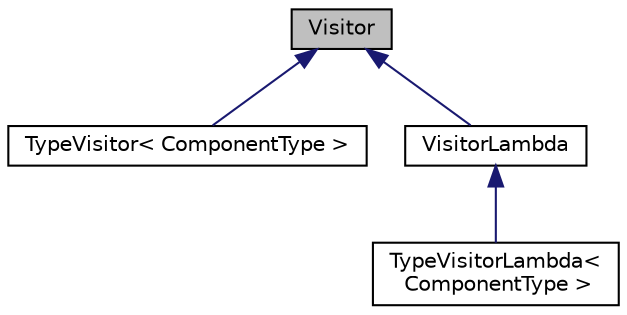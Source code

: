 digraph "Visitor"
{
 // INTERACTIVE_SVG=YES
  edge [fontname="Helvetica",fontsize="10",labelfontname="Helvetica",labelfontsize="10"];
  node [fontname="Helvetica",fontsize="10",shape=record];
  Node0 [label="Visitor",height=0.2,width=0.4,color="black", fillcolor="grey75", style="filled", fontcolor="black"];
  Node0 -> Node1 [dir="back",color="midnightblue",fontsize="10",style="solid",fontname="Helvetica"];
  Node1 [label="TypeVisitor\< ComponentType \>",height=0.2,width=0.4,color="black", fillcolor="white", style="filled",URL="$classTypeVisitor.html"];
  Node0 -> Node2 [dir="back",color="midnightblue",fontsize="10",style="solid",fontname="Helvetica"];
  Node2 [label="VisitorLambda",height=0.2,width=0.4,color="black", fillcolor="white", style="filled",URL="$classVisitorLambda.html",tooltip="Allows using C++11 lambda expressions to set the action to be performed on each node, and also check via a lambda predicate whether the given node needs to be acted upon. "];
  Node2 -> Node3 [dir="back",color="midnightblue",fontsize="10",style="solid",fontname="Helvetica"];
  Node3 [label="TypeVisitorLambda\<\l ComponentType \>",height=0.2,width=0.4,color="black", fillcolor="white", style="filled",URL="$classTypeVisitorLambda.html"];
}
